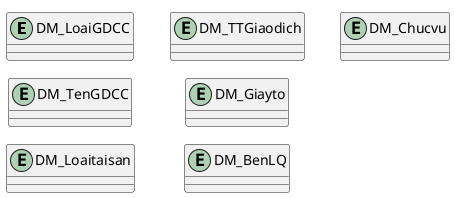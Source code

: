 @startuml erd
!pragma layout smetana
left to right direction

entity DM_LoaiGDCC
entity DM_TenGDCC
entity DM_Loaitaisan
entity DM_TTGiaodich
entity DM_Giayto
entity DM_BenLQ
entity DM_Chucvu



@enduml


